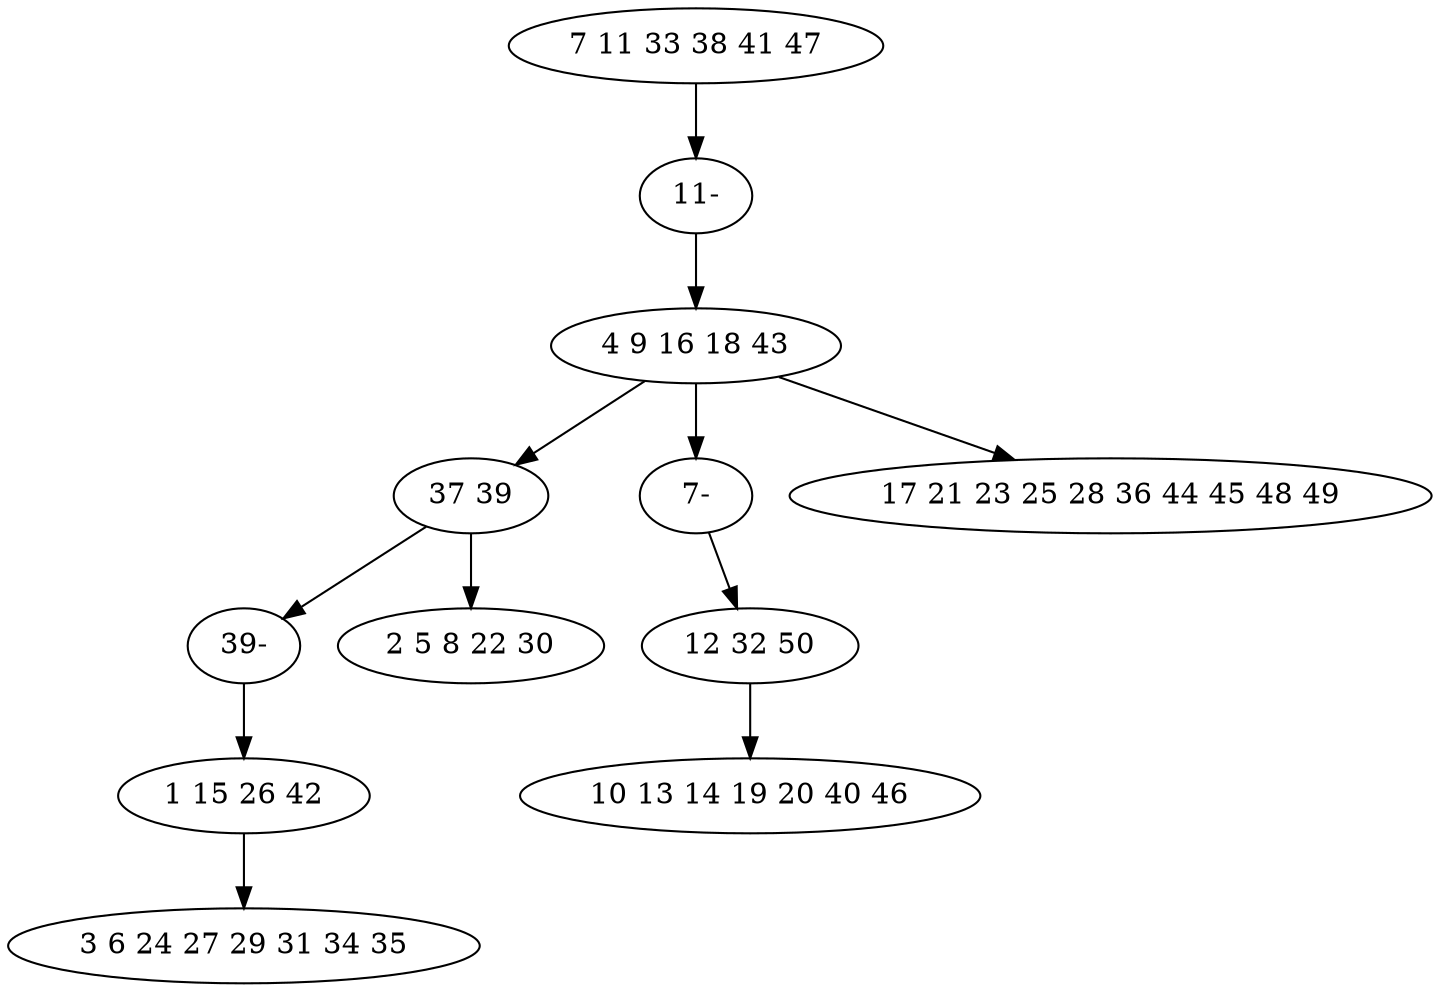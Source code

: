 digraph true_tree {
	"0" -> "9"
	"1" -> "2"
	"1" -> "10"
	"3" -> "4"
	"2" -> "11"
	"5" -> "6"
	"1" -> "7"
	"2" -> "8"
	"9" -> "1"
	"10" -> "3"
	"11" -> "5"
	"0" [label="7 11 33 38 41 47"];
	"1" [label="4 9 16 18 43"];
	"2" [label="37 39"];
	"3" [label="12 32 50"];
	"4" [label="10 13 14 19 20 40 46"];
	"5" [label="1 15 26 42"];
	"6" [label="3 6 24 27 29 31 34 35"];
	"7" [label="17 21 23 25 28 36 44 45 48 49"];
	"8" [label="2 5 8 22 30"];
	"9" [label="11-"];
	"10" [label="7-"];
	"11" [label="39-"];
}
